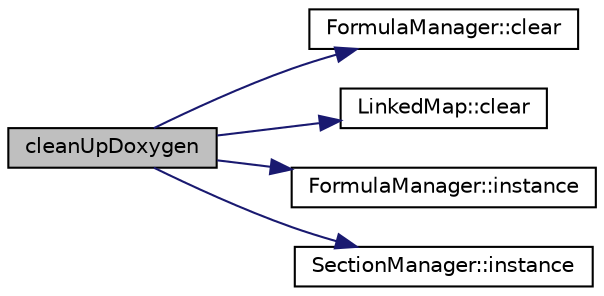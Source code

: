 digraph "cleanUpDoxygen"
{
 // LATEX_PDF_SIZE
  edge [fontname="Helvetica",fontsize="10",labelfontname="Helvetica",labelfontsize="10"];
  node [fontname="Helvetica",fontsize="10",shape=record];
  rankdir="LR";
  Node1 [label="cleanUpDoxygen",height=0.2,width=0.4,color="black", fillcolor="grey75", style="filled", fontcolor="black",tooltip=" "];
  Node1 -> Node2 [color="midnightblue",fontsize="10",style="solid",fontname="Helvetica"];
  Node2 [label="FormulaManager::clear",height=0.2,width=0.4,color="black", fillcolor="white", style="filled",URL="$classFormulaManager.html#a5a181349991e3e72a331b231c9c25f8b",tooltip=" "];
  Node1 -> Node3 [color="midnightblue",fontsize="10",style="solid",fontname="Helvetica"];
  Node3 [label="LinkedMap::clear",height=0.2,width=0.4,color="black", fillcolor="white", style="filled",URL="$classLinkedMap.html#a607048cb06f6ad98ae763d5734db73d4",tooltip=" "];
  Node1 -> Node4 [color="midnightblue",fontsize="10",style="solid",fontname="Helvetica"];
  Node4 [label="FormulaManager::instance",height=0.2,width=0.4,color="black", fillcolor="white", style="filled",URL="$classFormulaManager.html#ab5c33a247a1b081414e3350552beb6ee",tooltip=" "];
  Node1 -> Node5 [color="midnightblue",fontsize="10",style="solid",fontname="Helvetica"];
  Node5 [label="SectionManager::instance",height=0.2,width=0.4,color="black", fillcolor="white", style="filled",URL="$classSectionManager.html#afcf31c2b2bad467541c924342b08773d",tooltip="returns a reference to the singleton"];
}
